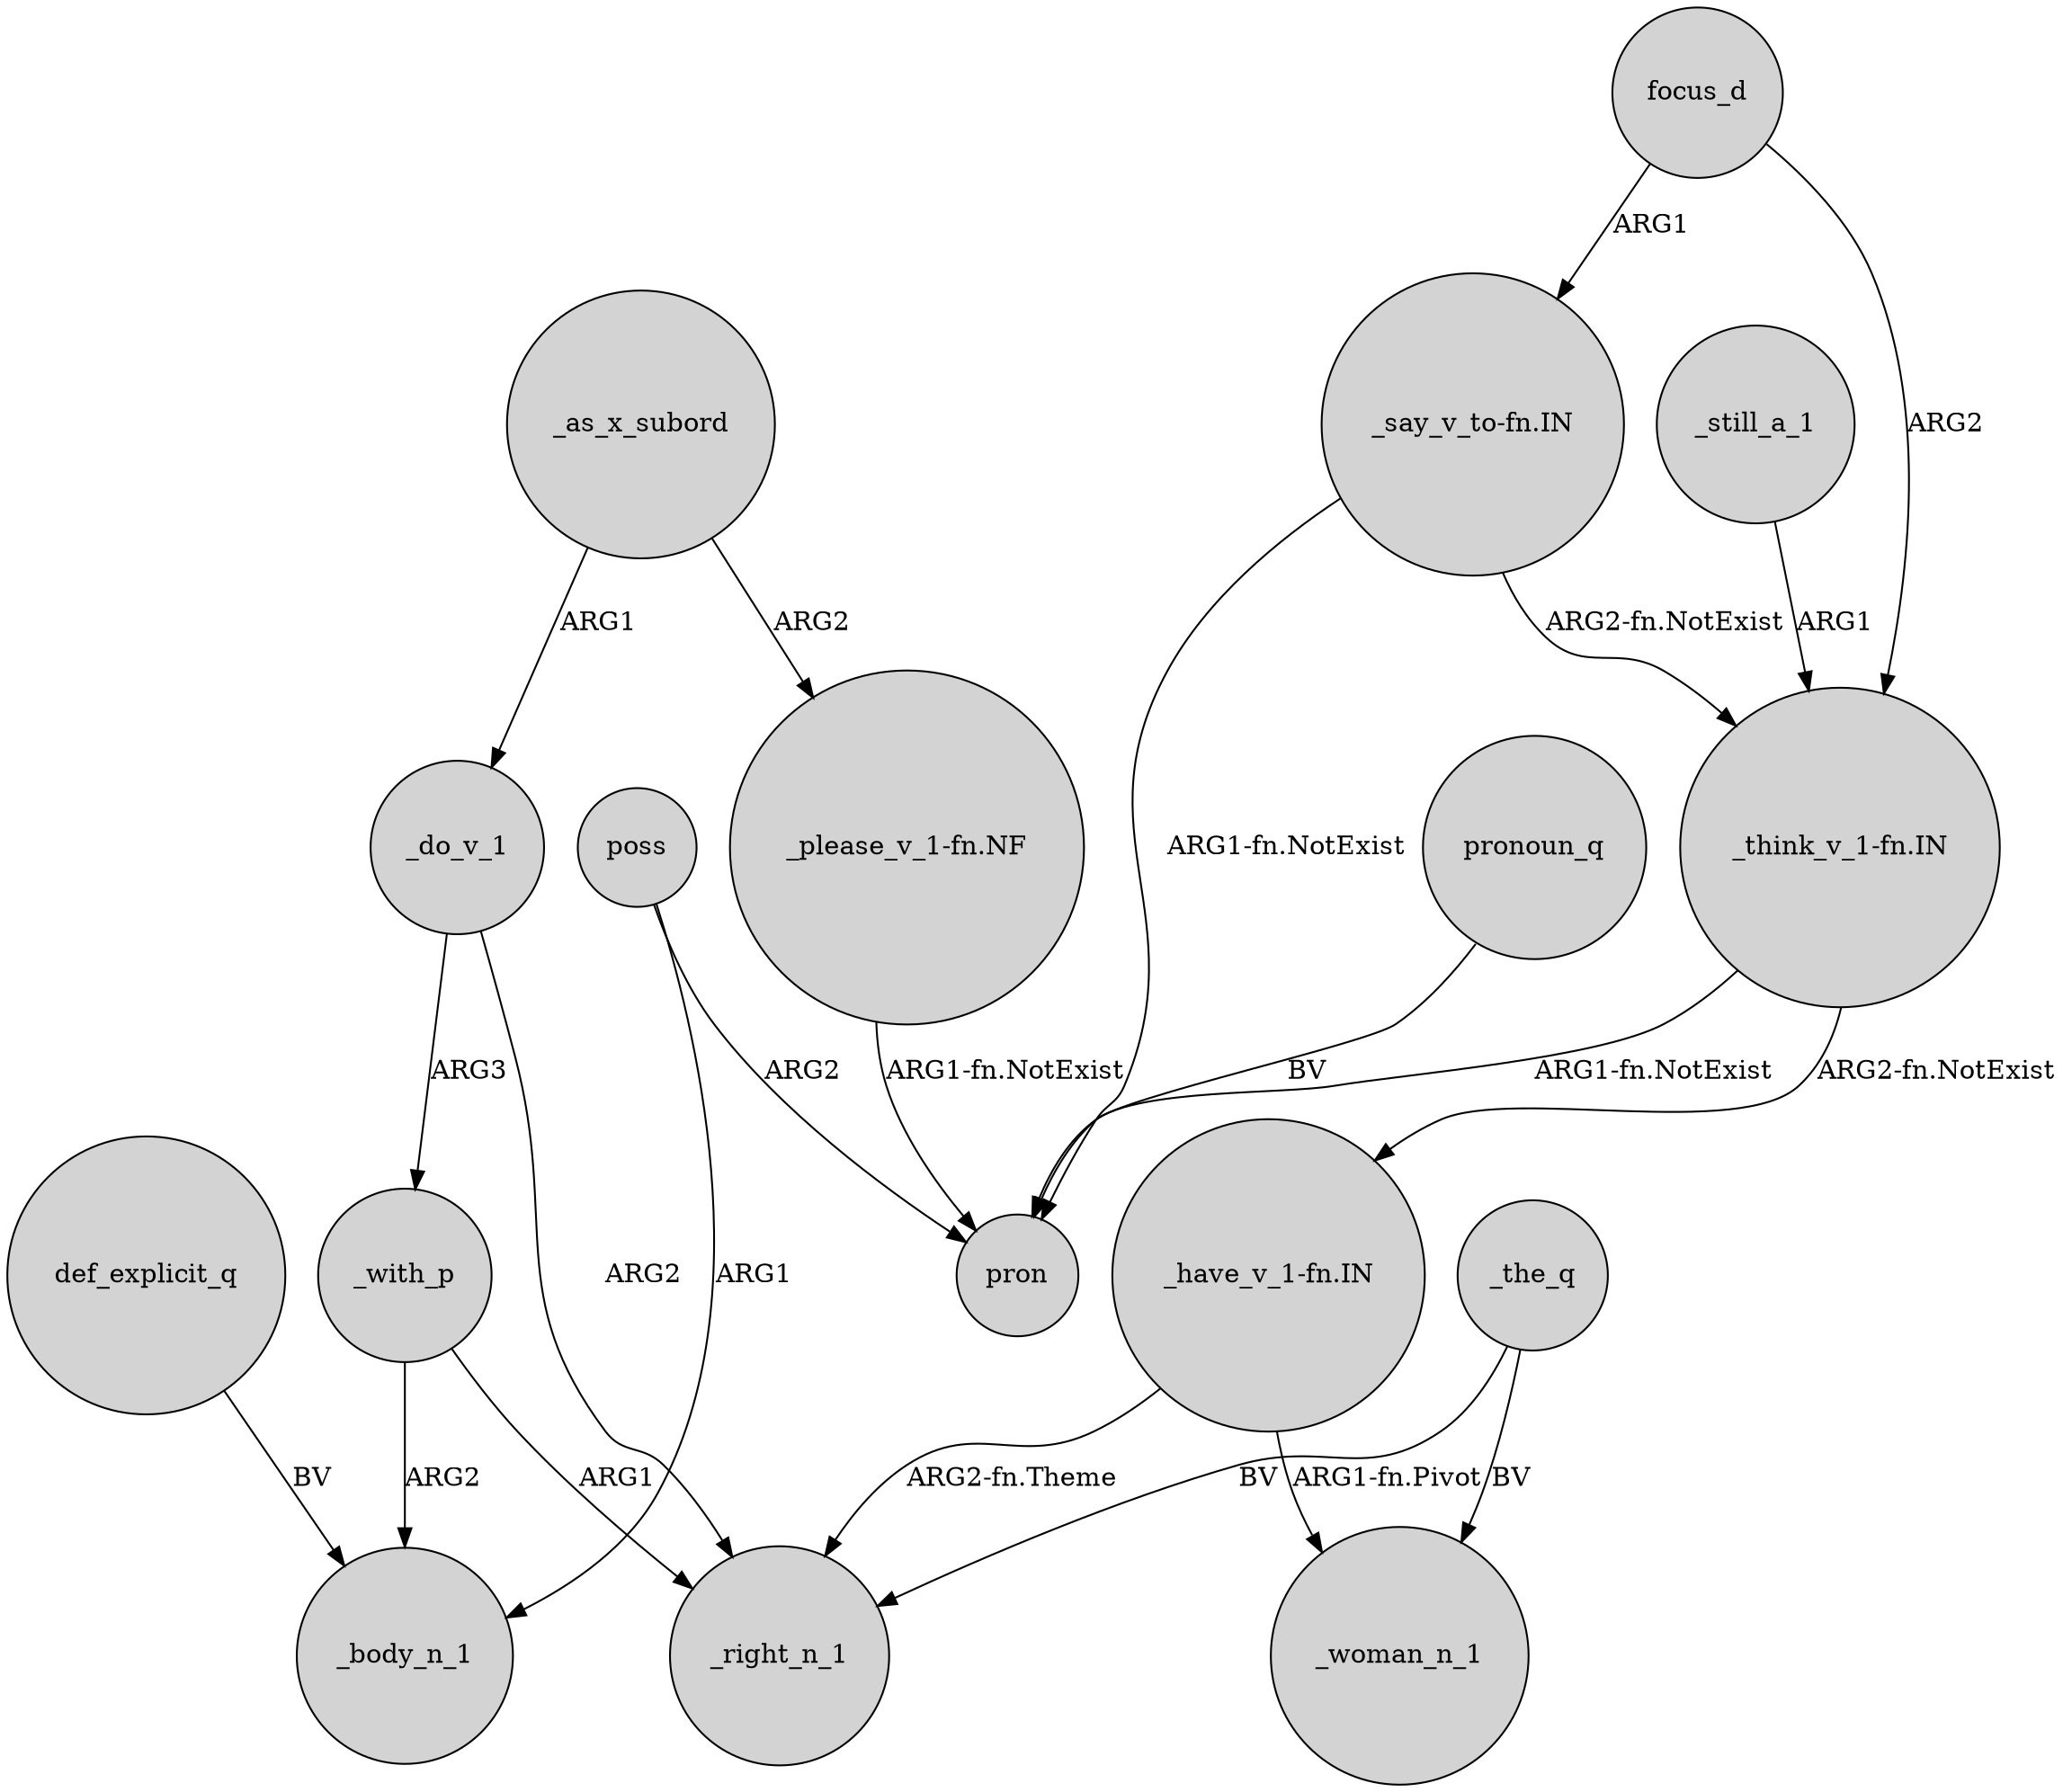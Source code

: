 digraph {
	node [shape=circle style=filled]
	_do_v_1 -> _right_n_1 [label=ARG2]
	focus_d -> "_think_v_1-fn.IN" [label=ARG2]
	"_have_v_1-fn.IN" -> _right_n_1 [label="ARG2-fn.Theme"]
	poss -> pron [label=ARG2]
	_still_a_1 -> "_think_v_1-fn.IN" [label=ARG1]
	"_think_v_1-fn.IN" -> pron [label="ARG1-fn.NotExist"]
	_with_p -> _right_n_1 [label=ARG1]
	"_please_v_1-fn.NF" -> pron [label="ARG1-fn.NotExist"]
	_as_x_subord -> "_please_v_1-fn.NF" [label=ARG2]
	"_say_v_to-fn.IN" -> pron [label="ARG1-fn.NotExist"]
	poss -> _body_n_1 [label=ARG1]
	"_say_v_to-fn.IN" -> "_think_v_1-fn.IN" [label="ARG2-fn.NotExist"]
	def_explicit_q -> _body_n_1 [label=BV]
	_as_x_subord -> _do_v_1 [label=ARG1]
	_do_v_1 -> _with_p [label=ARG3]
	pronoun_q -> pron [label=BV]
	_with_p -> _body_n_1 [label=ARG2]
	_the_q -> _right_n_1 [label=BV]
	"_think_v_1-fn.IN" -> "_have_v_1-fn.IN" [label="ARG2-fn.NotExist"]
	_the_q -> _woman_n_1 [label=BV]
	"_have_v_1-fn.IN" -> _woman_n_1 [label="ARG1-fn.Pivot"]
	focus_d -> "_say_v_to-fn.IN" [label=ARG1]
}
